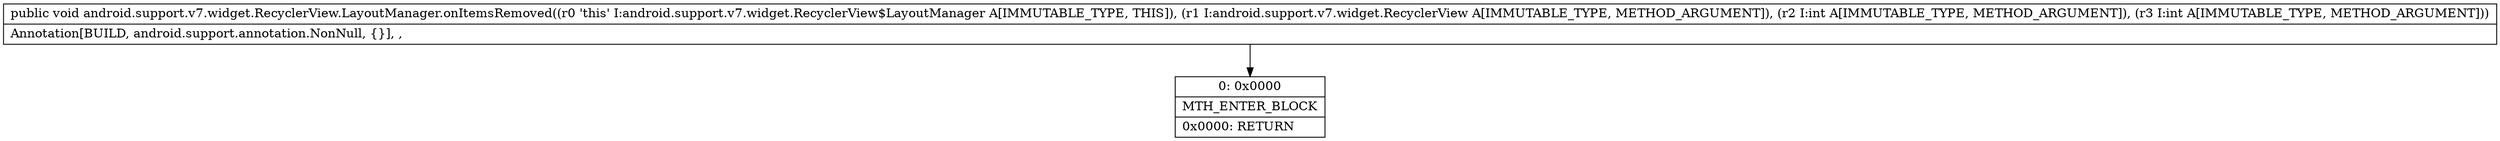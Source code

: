 digraph "CFG forandroid.support.v7.widget.RecyclerView.LayoutManager.onItemsRemoved(Landroid\/support\/v7\/widget\/RecyclerView;II)V" {
Node_0 [shape=record,label="{0\:\ 0x0000|MTH_ENTER_BLOCK\l|0x0000: RETURN   \l}"];
MethodNode[shape=record,label="{public void android.support.v7.widget.RecyclerView.LayoutManager.onItemsRemoved((r0 'this' I:android.support.v7.widget.RecyclerView$LayoutManager A[IMMUTABLE_TYPE, THIS]), (r1 I:android.support.v7.widget.RecyclerView A[IMMUTABLE_TYPE, METHOD_ARGUMENT]), (r2 I:int A[IMMUTABLE_TYPE, METHOD_ARGUMENT]), (r3 I:int A[IMMUTABLE_TYPE, METHOD_ARGUMENT]))  | Annotation[BUILD, android.support.annotation.NonNull, \{\}], , \l}"];
MethodNode -> Node_0;
}


